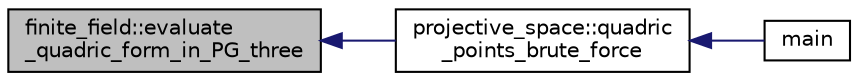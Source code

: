 digraph "finite_field::evaluate_quadric_form_in_PG_three"
{
  edge [fontname="Helvetica",fontsize="10",labelfontname="Helvetica",labelfontsize="10"];
  node [fontname="Helvetica",fontsize="10",shape=record];
  rankdir="LR";
  Node2813 [label="finite_field::evaluate\l_quadric_form_in_PG_three",height=0.2,width=0.4,color="black", fillcolor="grey75", style="filled", fontcolor="black"];
  Node2813 -> Node2814 [dir="back",color="midnightblue",fontsize="10",style="solid",fontname="Helvetica"];
  Node2814 [label="projective_space::quadric\l_points_brute_force",height=0.2,width=0.4,color="black", fillcolor="white", style="filled",URL="$d2/d17/classprojective__space.html#af86e94e537f6a36d08b546152178687e"];
  Node2814 -> Node2815 [dir="back",color="midnightblue",fontsize="10",style="solid",fontname="Helvetica"];
  Node2815 [label="main",height=0.2,width=0.4,color="black", fillcolor="white", style="filled",URL="$d7/d9d/determine__quadric_8_c.html#a3c04138a5bfe5d72780bb7e82a18e627"];
}
